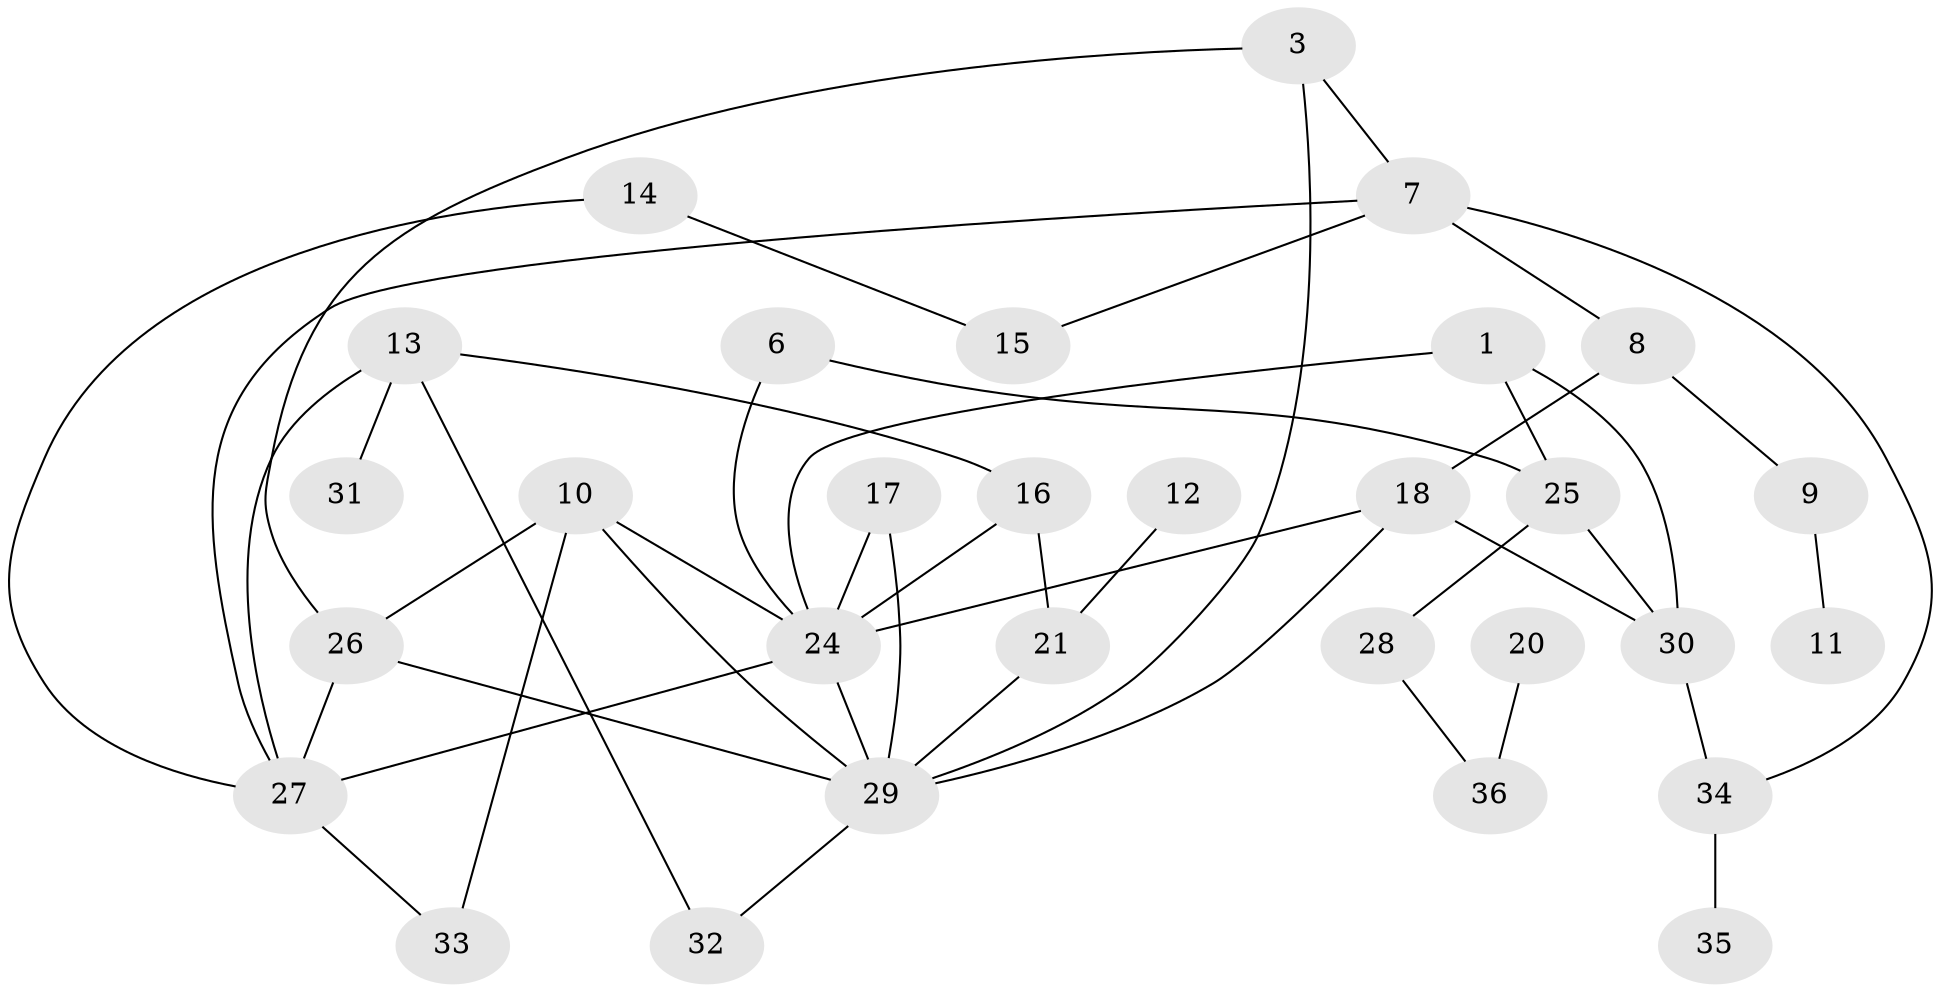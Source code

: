 // original degree distribution, {1: 0.25675675675675674, 2: 0.21621621621621623, 3: 0.22972972972972974, 4: 0.12162162162162163, 0: 0.0945945945945946, 7: 0.013513513513513514, 5: 0.04054054054054054, 6: 0.02702702702702703}
// Generated by graph-tools (version 1.1) at 2025/35/03/04/25 23:35:46]
// undirected, 30 vertices, 46 edges
graph export_dot {
  node [color=gray90,style=filled];
  1;
  3;
  6;
  7;
  8;
  9;
  10;
  11;
  12;
  13;
  14;
  15;
  16;
  17;
  18;
  20;
  21;
  24;
  25;
  26;
  27;
  28;
  29;
  30;
  31;
  32;
  33;
  34;
  35;
  36;
  1 -- 24 [weight=1.0];
  1 -- 25 [weight=1.0];
  1 -- 30 [weight=1.0];
  3 -- 7 [weight=1.0];
  3 -- 26 [weight=1.0];
  3 -- 29 [weight=1.0];
  6 -- 24 [weight=1.0];
  6 -- 25 [weight=1.0];
  7 -- 8 [weight=1.0];
  7 -- 15 [weight=1.0];
  7 -- 27 [weight=1.0];
  7 -- 34 [weight=1.0];
  8 -- 9 [weight=1.0];
  8 -- 18 [weight=1.0];
  9 -- 11 [weight=1.0];
  10 -- 24 [weight=1.0];
  10 -- 26 [weight=1.0];
  10 -- 29 [weight=1.0];
  10 -- 33 [weight=1.0];
  12 -- 21 [weight=1.0];
  13 -- 16 [weight=1.0];
  13 -- 27 [weight=1.0];
  13 -- 31 [weight=1.0];
  13 -- 32 [weight=1.0];
  14 -- 15 [weight=1.0];
  14 -- 27 [weight=1.0];
  16 -- 21 [weight=1.0];
  16 -- 24 [weight=2.0];
  17 -- 24 [weight=2.0];
  17 -- 29 [weight=1.0];
  18 -- 24 [weight=2.0];
  18 -- 29 [weight=1.0];
  18 -- 30 [weight=1.0];
  20 -- 36 [weight=1.0];
  21 -- 29 [weight=1.0];
  24 -- 27 [weight=1.0];
  24 -- 29 [weight=1.0];
  25 -- 28 [weight=1.0];
  25 -- 30 [weight=1.0];
  26 -- 27 [weight=1.0];
  26 -- 29 [weight=1.0];
  27 -- 33 [weight=1.0];
  28 -- 36 [weight=1.0];
  29 -- 32 [weight=1.0];
  30 -- 34 [weight=1.0];
  34 -- 35 [weight=1.0];
}
